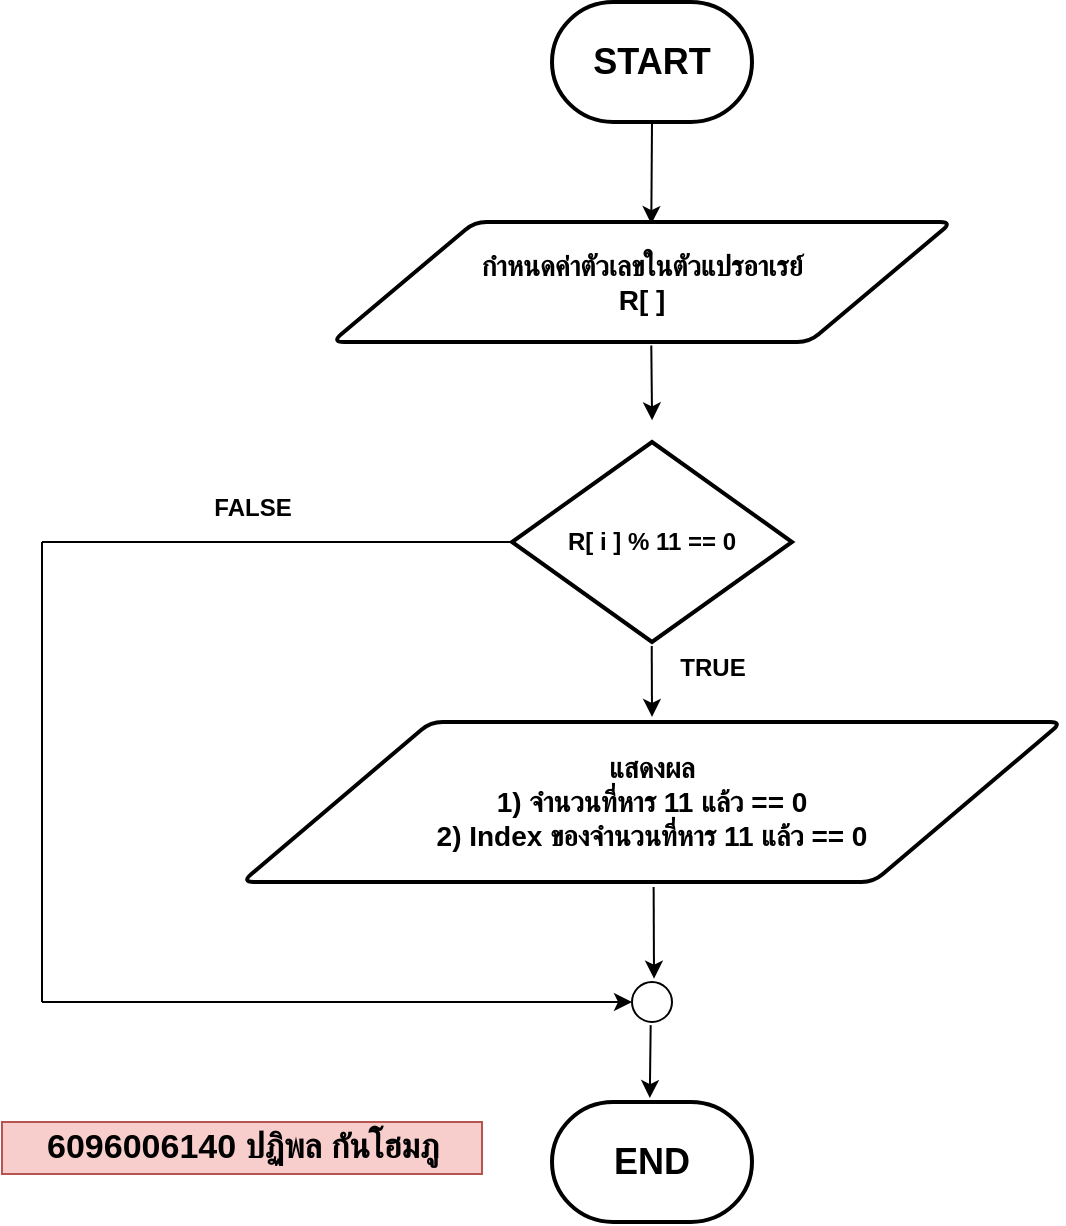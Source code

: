 <mxfile version="22.1.7" type="github">
  <diagram name="Page-1" id="Bew-Afq8IpO82VKAX2fW">
    <mxGraphModel dx="993" dy="628" grid="1" gridSize="10" guides="1" tooltips="1" connect="1" arrows="1" fold="1" page="1" pageScale="1" pageWidth="850" pageHeight="1100" math="0" shadow="0">
      <root>
        <mxCell id="0" />
        <mxCell id="1" parent="0" />
        <mxCell id="bLCXfE87xGluuzmN4trT-1" value="&lt;h2&gt;&lt;b&gt;START&lt;/b&gt;&lt;/h2&gt;" style="strokeWidth=2;html=1;shape=mxgraph.flowchart.terminator;whiteSpace=wrap;" vertex="1" parent="1">
          <mxGeometry x="425" y="60" width="100" height="60" as="geometry" />
        </mxCell>
        <mxCell id="bLCXfE87xGluuzmN4trT-3" value="กำหนดค่าตัวเลขในตัวแปรอาเรย์&lt;br&gt;R[ ]" style="shape=parallelogram;html=1;strokeWidth=2;perimeter=parallelogramPerimeter;whiteSpace=wrap;rounded=1;arcSize=12;size=0.23;fontStyle=1;fontSize=14;" vertex="1" parent="1">
          <mxGeometry x="315" y="170" width="310" height="60" as="geometry" />
        </mxCell>
        <mxCell id="bLCXfE87xGluuzmN4trT-7" value="R[ i ] % 11 == 0" style="strokeWidth=2;html=1;shape=mxgraph.flowchart.decision;whiteSpace=wrap;fontStyle=1" vertex="1" parent="1">
          <mxGeometry x="405" y="280" width="140" height="100" as="geometry" />
        </mxCell>
        <mxCell id="bLCXfE87xGluuzmN4trT-8" value="แสดงผล&lt;br&gt;1) จำนวนที่หาร 11 แล้ว == 0&lt;br&gt;2) Index ของจำนวนที่หาร 11 แล้ว == 0" style="shape=parallelogram;html=1;strokeWidth=2;perimeter=parallelogramPerimeter;whiteSpace=wrap;rounded=1;arcSize=12;size=0.23;fontStyle=1;fontSize=14;align=center;" vertex="1" parent="1">
          <mxGeometry x="270" y="420" width="410" height="80" as="geometry" />
        </mxCell>
        <mxCell id="bLCXfE87xGluuzmN4trT-9" value="" style="verticalLabelPosition=bottom;verticalAlign=top;html=1;shape=mxgraph.flowchart.on-page_reference;" vertex="1" parent="1">
          <mxGeometry x="465" y="550" width="20" height="20" as="geometry" />
        </mxCell>
        <mxCell id="bLCXfE87xGluuzmN4trT-10" value="&lt;h2&gt;END&lt;/h2&gt;" style="strokeWidth=2;html=1;shape=mxgraph.flowchart.terminator;whiteSpace=wrap;" vertex="1" parent="1">
          <mxGeometry x="425" y="610" width="100" height="60" as="geometry" />
        </mxCell>
        <mxCell id="bLCXfE87xGluuzmN4trT-11" value="" style="endArrow=classic;html=1;rounded=0;entryX=0.515;entryY=0.017;entryDx=0;entryDy=0;entryPerimeter=0;exitX=0.5;exitY=1;exitDx=0;exitDy=0;exitPerimeter=0;" edge="1" parent="1" source="bLCXfE87xGluuzmN4trT-1" target="bLCXfE87xGluuzmN4trT-3">
          <mxGeometry width="50" height="50" relative="1" as="geometry">
            <mxPoint x="430" y="150" as="sourcePoint" />
            <mxPoint x="480" y="100" as="targetPoint" />
          </mxGeometry>
        </mxCell>
        <mxCell id="bLCXfE87xGluuzmN4trT-12" value="" style="endArrow=classic;html=1;rounded=0;exitX=0.515;exitY=1.029;exitDx=0;exitDy=0;exitPerimeter=0;entryX=0.502;entryY=-0.043;entryDx=0;entryDy=0;entryPerimeter=0;" edge="1" parent="1" source="bLCXfE87xGluuzmN4trT-3">
          <mxGeometry width="50" height="50" relative="1" as="geometry">
            <mxPoint x="450" y="310" as="sourcePoint" />
            <mxPoint x="475.04" y="269.14" as="targetPoint" />
          </mxGeometry>
        </mxCell>
        <mxCell id="bLCXfE87xGluuzmN4trT-14" value="" style="endArrow=classic;html=1;rounded=0;entryX=0.5;entryY=-0.032;entryDx=0;entryDy=0;entryPerimeter=0;exitX=0.499;exitY=1.02;exitDx=0;exitDy=0;exitPerimeter=0;" edge="1" parent="1" source="bLCXfE87xGluuzmN4trT-7" target="bLCXfE87xGluuzmN4trT-8">
          <mxGeometry width="50" height="50" relative="1" as="geometry">
            <mxPoint x="450" y="430" as="sourcePoint" />
            <mxPoint x="500" y="380" as="targetPoint" />
          </mxGeometry>
        </mxCell>
        <mxCell id="bLCXfE87xGluuzmN4trT-15" value="" style="endArrow=classic;html=1;rounded=0;entryX=0.55;entryY=-0.084;entryDx=0;entryDy=0;entryPerimeter=0;exitX=0.502;exitY=1.031;exitDx=0;exitDy=0;exitPerimeter=0;" edge="1" parent="1" source="bLCXfE87xGluuzmN4trT-8" target="bLCXfE87xGluuzmN4trT-9">
          <mxGeometry width="50" height="50" relative="1" as="geometry">
            <mxPoint x="450" y="550" as="sourcePoint" />
            <mxPoint x="500" y="500" as="targetPoint" />
          </mxGeometry>
        </mxCell>
        <mxCell id="bLCXfE87xGluuzmN4trT-16" value="" style="endArrow=classic;html=1;rounded=0;entryX=0.489;entryY=-0.033;entryDx=0;entryDy=0;entryPerimeter=0;exitX=0.467;exitY=1.078;exitDx=0;exitDy=0;exitPerimeter=0;" edge="1" parent="1" source="bLCXfE87xGluuzmN4trT-9" target="bLCXfE87xGluuzmN4trT-10">
          <mxGeometry width="50" height="50" relative="1" as="geometry">
            <mxPoint x="450" y="620" as="sourcePoint" />
            <mxPoint x="500" y="570" as="targetPoint" />
          </mxGeometry>
        </mxCell>
        <mxCell id="bLCXfE87xGluuzmN4trT-17" value="" style="endArrow=none;html=1;rounded=0;entryX=0;entryY=0.5;entryDx=0;entryDy=0;entryPerimeter=0;" edge="1" parent="1" target="bLCXfE87xGluuzmN4trT-7">
          <mxGeometry width="50" height="50" relative="1" as="geometry">
            <mxPoint x="170" y="330" as="sourcePoint" />
            <mxPoint x="530" y="400" as="targetPoint" />
          </mxGeometry>
        </mxCell>
        <mxCell id="bLCXfE87xGluuzmN4trT-18" value="" style="endArrow=none;html=1;rounded=0;" edge="1" parent="1">
          <mxGeometry width="50" height="50" relative="1" as="geometry">
            <mxPoint x="170" y="560" as="sourcePoint" />
            <mxPoint x="170" y="330" as="targetPoint" />
          </mxGeometry>
        </mxCell>
        <mxCell id="bLCXfE87xGluuzmN4trT-19" value="" style="endArrow=classic;html=1;rounded=0;entryX=0;entryY=0.5;entryDx=0;entryDy=0;entryPerimeter=0;" edge="1" parent="1" target="bLCXfE87xGluuzmN4trT-9">
          <mxGeometry width="50" height="50" relative="1" as="geometry">
            <mxPoint x="170" y="560" as="sourcePoint" />
            <mxPoint x="530" y="400" as="targetPoint" />
          </mxGeometry>
        </mxCell>
        <mxCell id="bLCXfE87xGluuzmN4trT-20" value="6096006140 ปฏิพล กันโฮมภู" style="text;align=center;fontStyle=1;verticalAlign=middle;spacingLeft=3;spacingRight=3;strokeColor=#b85450;rotatable=0;points=[[0,0.5],[1,0.5]];portConstraint=eastwest;html=1;fontSize=17;fillColor=#f8cecc;" vertex="1" parent="1">
          <mxGeometry x="150" y="620" width="240" height="26" as="geometry" />
        </mxCell>
        <mxCell id="bLCXfE87xGluuzmN4trT-21" value="TRUE" style="text;align=center;fontStyle=1;verticalAlign=middle;spacingLeft=3;spacingRight=3;strokeColor=none;rotatable=0;points=[[0,0.5],[1,0.5]];portConstraint=eastwest;html=1;" vertex="1" parent="1">
          <mxGeometry x="465" y="380" width="80" height="26" as="geometry" />
        </mxCell>
        <mxCell id="bLCXfE87xGluuzmN4trT-22" value="FALSE" style="text;align=center;fontStyle=1;verticalAlign=middle;spacingLeft=3;spacingRight=3;strokeColor=none;rotatable=0;points=[[0,0.5],[1,0.5]];portConstraint=eastwest;html=1;" vertex="1" parent="1">
          <mxGeometry x="235" y="300" width="80" height="26" as="geometry" />
        </mxCell>
      </root>
    </mxGraphModel>
  </diagram>
</mxfile>
